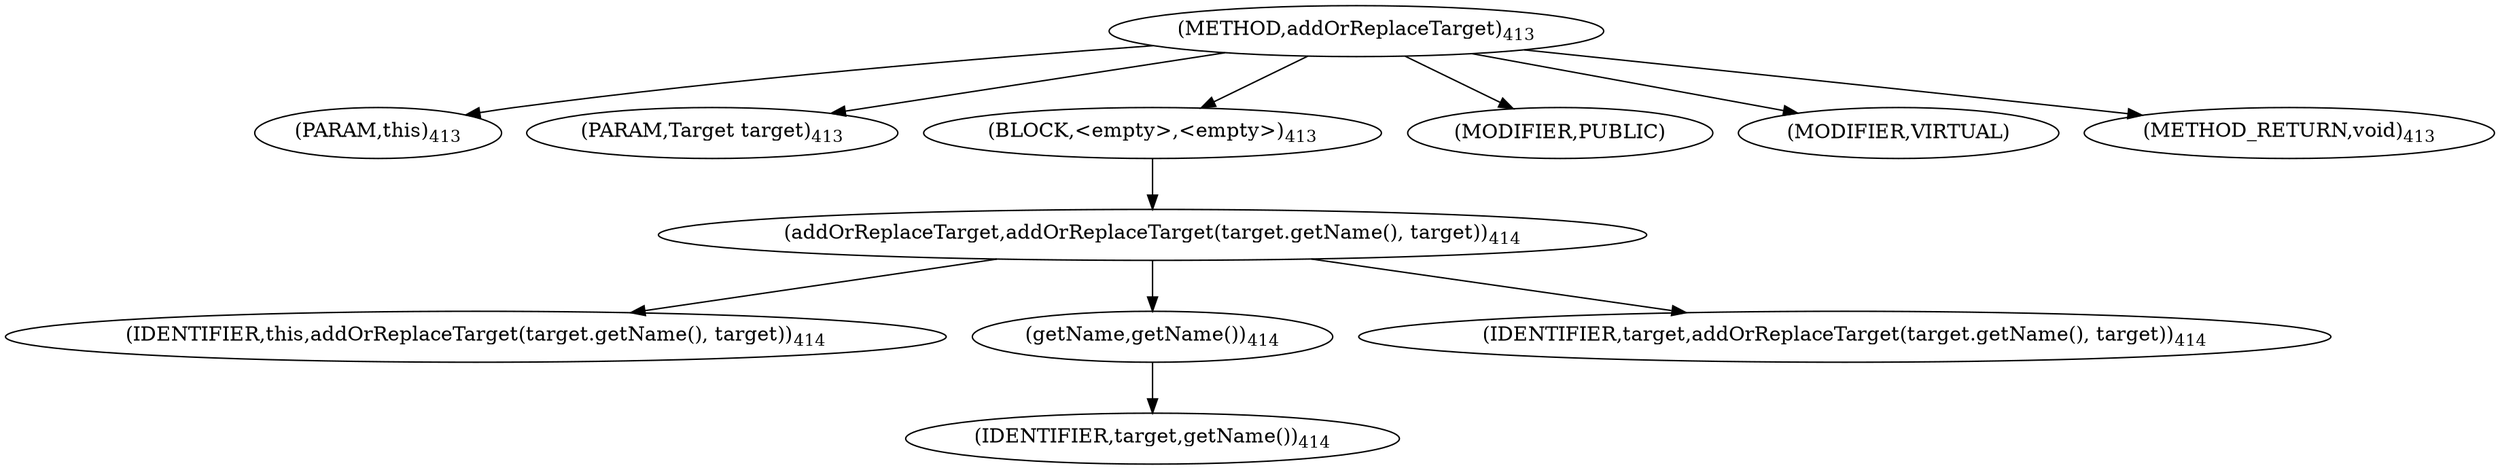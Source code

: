 digraph "addOrReplaceTarget" {  
"1201" [label = <(METHOD,addOrReplaceTarget)<SUB>413</SUB>> ]
"60" [label = <(PARAM,this)<SUB>413</SUB>> ]
"1202" [label = <(PARAM,Target target)<SUB>413</SUB>> ]
"1203" [label = <(BLOCK,&lt;empty&gt;,&lt;empty&gt;)<SUB>413</SUB>> ]
"1204" [label = <(addOrReplaceTarget,addOrReplaceTarget(target.getName(), target))<SUB>414</SUB>> ]
"59" [label = <(IDENTIFIER,this,addOrReplaceTarget(target.getName(), target))<SUB>414</SUB>> ]
"1205" [label = <(getName,getName())<SUB>414</SUB>> ]
"1206" [label = <(IDENTIFIER,target,getName())<SUB>414</SUB>> ]
"1207" [label = <(IDENTIFIER,target,addOrReplaceTarget(target.getName(), target))<SUB>414</SUB>> ]
"1208" [label = <(MODIFIER,PUBLIC)> ]
"1209" [label = <(MODIFIER,VIRTUAL)> ]
"1210" [label = <(METHOD_RETURN,void)<SUB>413</SUB>> ]
  "1201" -> "60" 
  "1201" -> "1202" 
  "1201" -> "1203" 
  "1201" -> "1208" 
  "1201" -> "1209" 
  "1201" -> "1210" 
  "1203" -> "1204" 
  "1204" -> "59" 
  "1204" -> "1205" 
  "1204" -> "1207" 
  "1205" -> "1206" 
}
